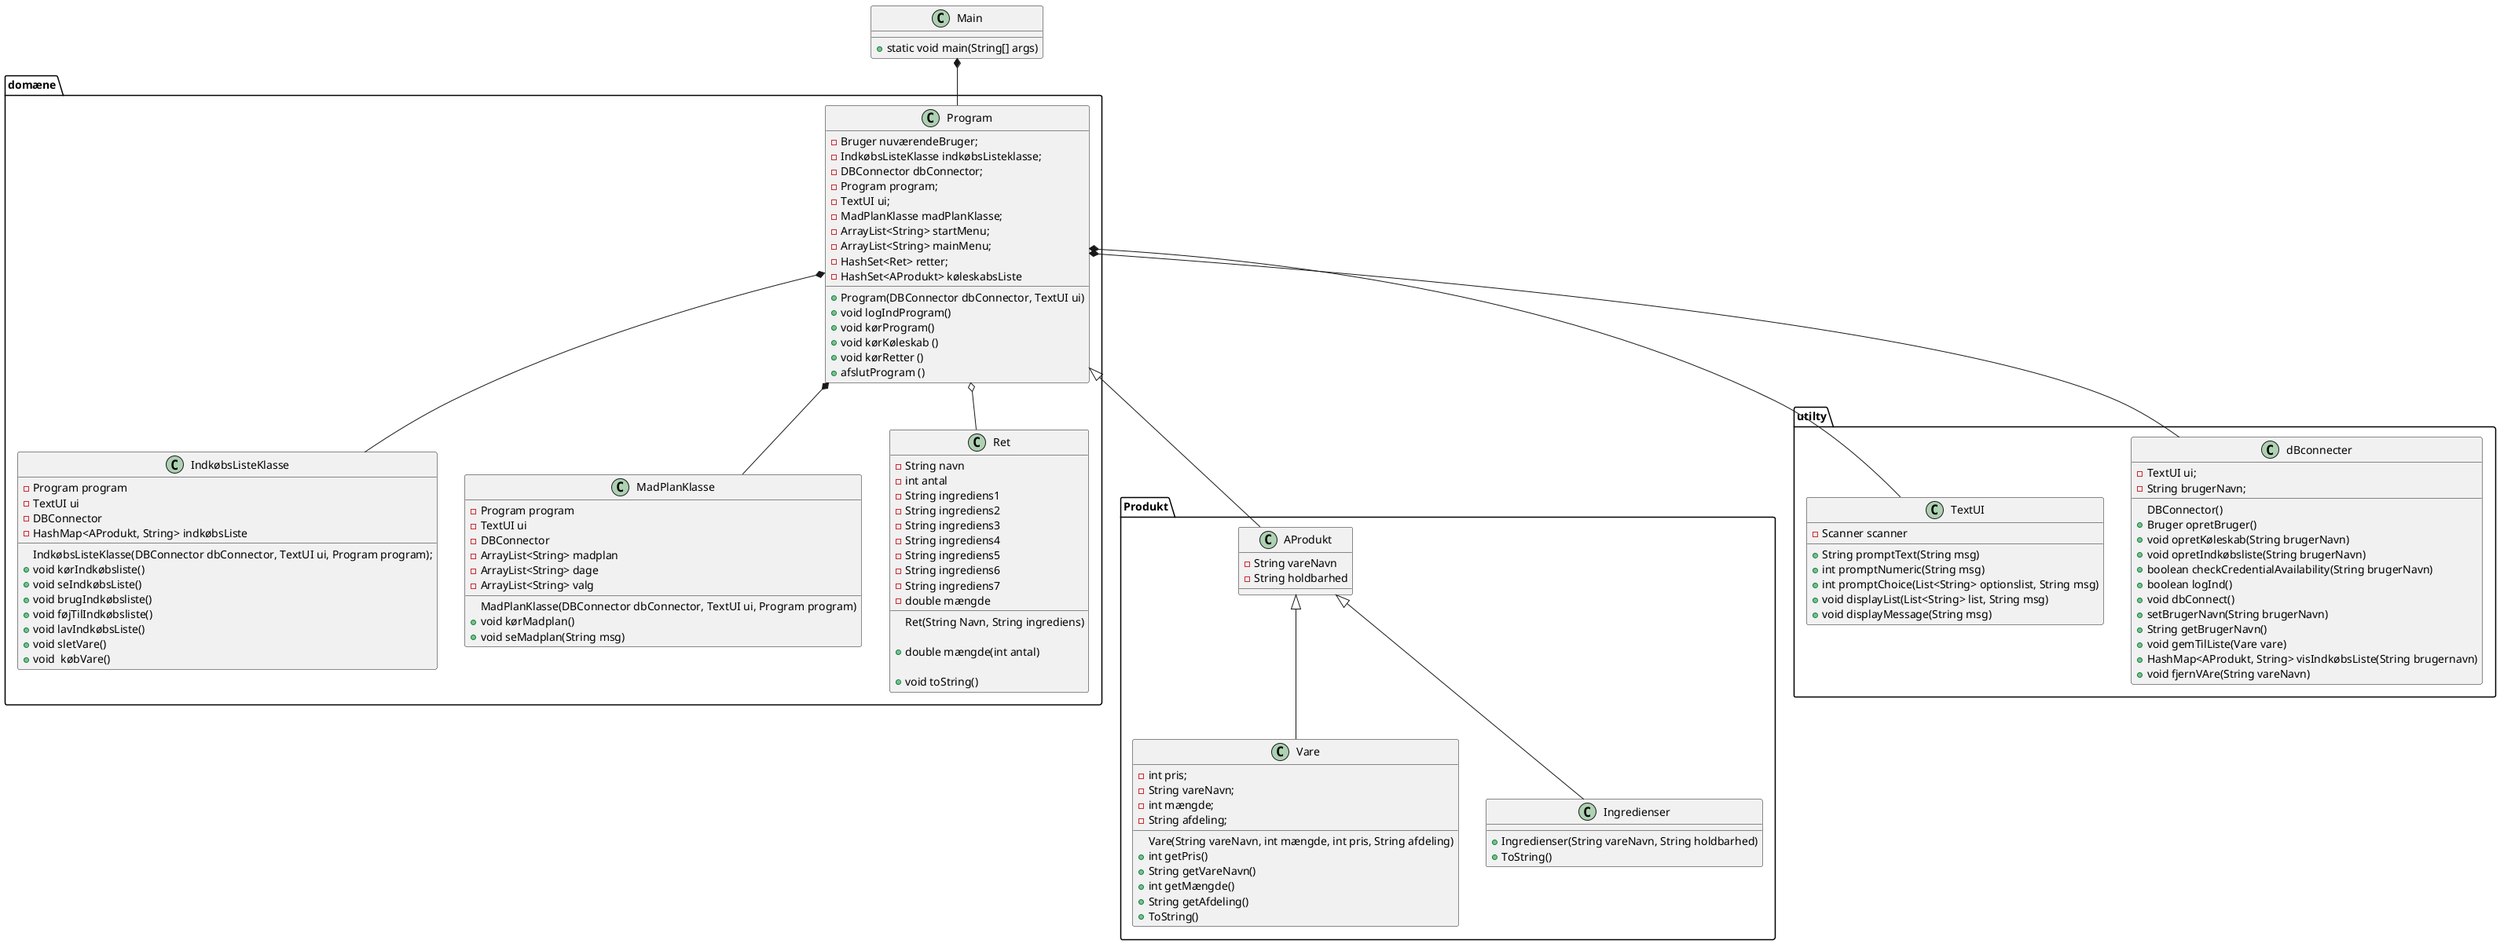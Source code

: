@startuml


class Main {
+ static void main(String[] args)
}
package domæne{


class Program {
- Bruger nuværendeBruger;
- IndkøbsListeKlasse indkøbsListeklasse;
- DBConnector dbConnector;
- Program program;
- TextUI ui;
- MadPlanKlasse madPlanKlasse;
- ArrayList<String> startMenu;
- ArrayList<String> mainMenu;
- HashSet<Ret> retter;
- HashSet<AProdukt> køleskabsListe
+ Program(DBConnector dbConnector, TextUI ui)
+ void logIndProgram()
+ void kørProgram()
+ void kørKøleskab ()
+ void kørRetter ()
+ afslutProgram ()
}

class IndkøbsListeKlasse{
 - Program program
 - TextUI ui
 - DBConnector
 - HashMap<AProdukt, String> indkøbsListe

IndkøbsListeKlasse(DBConnector dbConnector, TextUI ui, Program program);
+ void kørIndkøbsliste()
+ void seIndkøbsListe()
+ void brugIndkøbsliste()
+ void føjTilIndkøbsliste()
+ void lavIndkøbsListe()
+ void sletVare()
+ void  købVare()
}

class MadPlanKlasse{
 - Program program
 - TextUI ui
 - DBConnector
 - ArrayList<String> madplan
 - ArrayList<String> dage
 - ArrayList<String> valg

MadPlanKlasse(DBConnector dbConnector, TextUI ui, Program program)
+ void kørMadplan()
+ void seMadplan(String msg)
}

class Ret{
- String navn
- int antal
- String ingrediens1
- String ingrediens2
- String ingrediens3
- String ingrediens4
- String ingrediens5
- String ingrediens6
- String ingrediens7
- double mængde

Ret(String Navn, String ingrediens)

+ double mængde(int antal)

+ void toString()

}


}

package Produkt {
class AProdukt{
- String vareNavn
- String holdbarhed

}



class Vare{
- int pris;
- String vareNavn;
- int mængde;
- String afdeling;
Vare(String vareNavn, int mængde, int pris, String afdeling)
+ int getPris()
+ String getVareNavn()
+ int getMængde()
+ String getAfdeling()
+ ToString()
}

class Ingredienser{
+ Ingredienser(String vareNavn, String holdbarhed)
+ ToString()
}
}


package utilty{


class dBconnecter{
 - TextUI ui;
 - String brugerNavn;
DBConnector()
 + Bruger opretBruger()
 + void opretKøleskab(String brugerNavn)
 + void opretIndkøbsliste(String brugerNavn)
 + boolean checkCredentialAvailability(String brugerNavn)
 + boolean logInd()
 + void dbConnect()
 + setBrugerNavn(String brugerNavn)
 + String getBrugerNavn()
 + void gemTilListe(Vare vare)
 + HashMap<AProdukt, String> visIndkøbsListe(String brugernavn)
 + void fjernVAre(String vareNavn)
}


class TextUI {
- Scanner scanner
+ String promptText(String msg)
+ int promptNumeric(String msg)
+ int promptChoice(List<String> optionslist, String msg)
+ void displayList(List<String> list, String msg)
+ void displayMessage(String msg)
}
}


Main *-- Program

Program *-- IndkøbsListeKlasse
Program *-- MadPlanKlasse
Program *-- TextUI
Program *-- dBconnecter
Program <|-- AProdukt


Program o-- Ret

AProdukt <|-- Ingredienser
AProdukt <|-- Vare



'https://devhints.io/plantuml
'Car <|-- SmallCar      # extension
'Car *-- Engine         # composition
'Cars o-- Car           # aggregation
'Car <|.. SmallCar      # dotted line (use .. instead of --)
'Car <|--* Car

'-left->
'-right->

@enduml